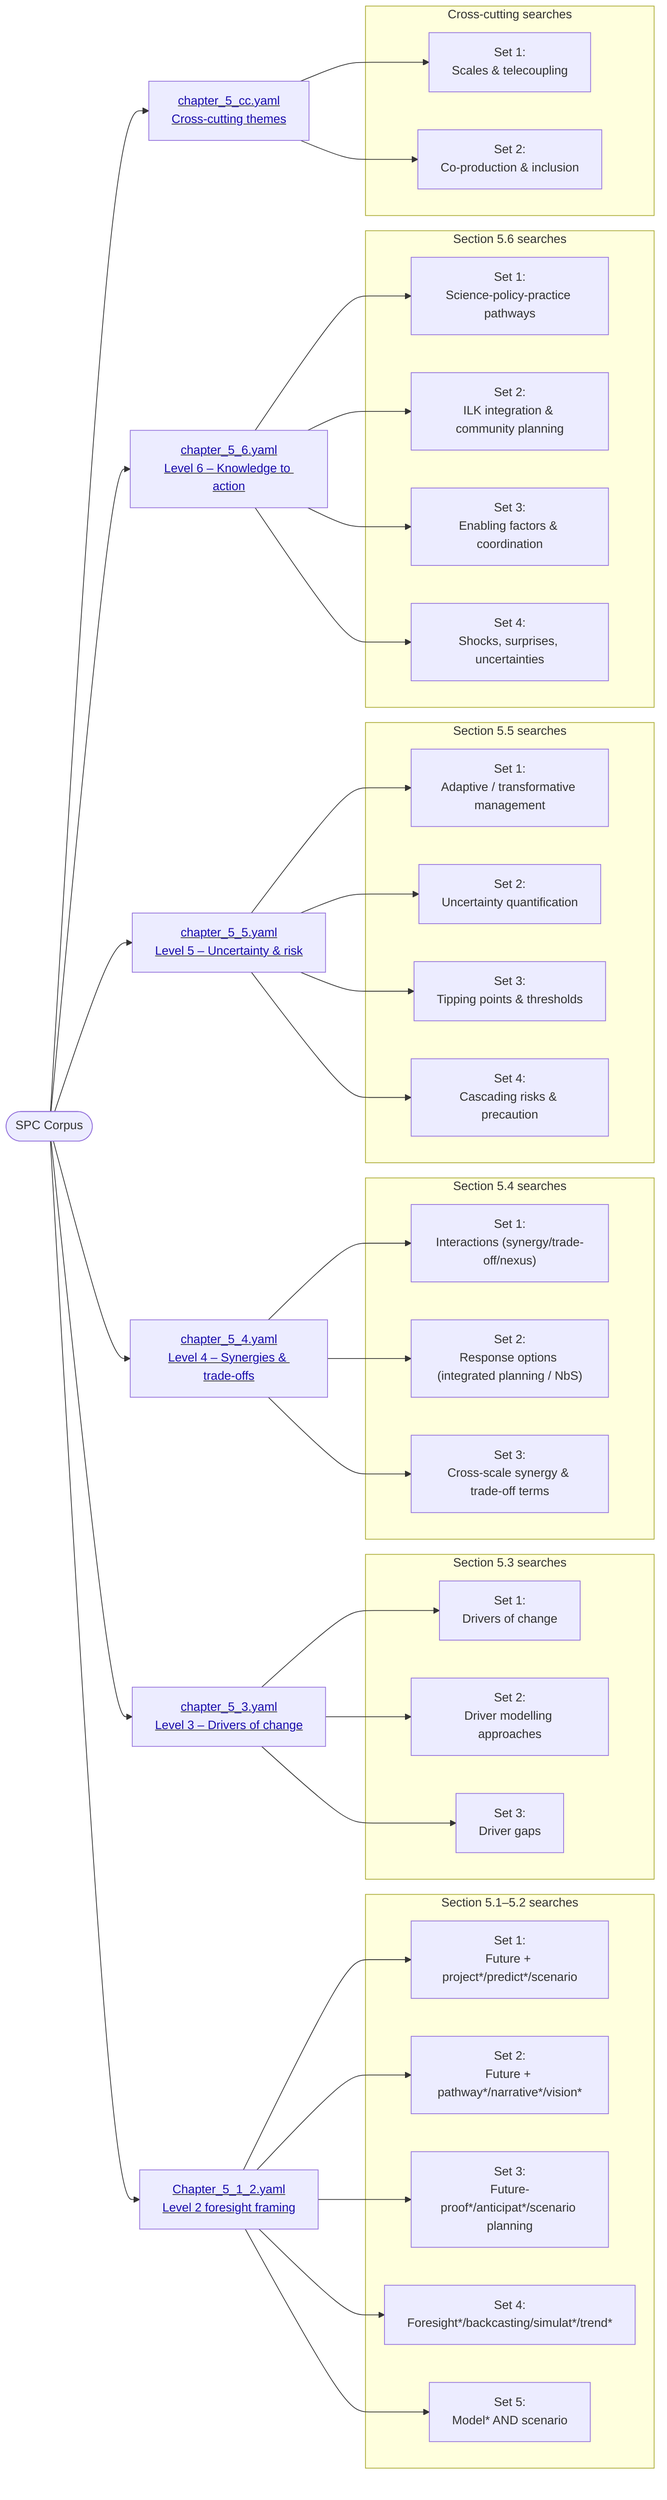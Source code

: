 %%{init: {'flowchart': {'htmlLabels': true}}}%%
flowchart LR
    Start([SPC Corpus]) --> Ch5L2["<u><span style='color:#1a0dab;'>Chapter_5_1_2.yaml<br/>Level 2 foresight framing</span></u>"]
    click Ch5L2 "./input/search_terms/Chapter_5_1_2.yaml" "Open Chapter_5_1_2.yaml"

    subgraph L2Sets["Section 5.1–5.2 searches"]
        direction TB
        C5_1["Set 1:<br/>Future + project*/predict*/scenario"]
        C5_2["Set 2:<br/>Future + pathway*/narrative*/vision*"]
        C5_3["Set 3:<br/>Future-proof*/anticipat*/scenario planning"]
        C5_4["Set 4:<br/>Foresight*/backcasting/simulat*/trend*"]
        C5_5["Set 5:<br/>Model* AND scenario"]
    end
    Ch5L2 --> C5_1
    Ch5L2 --> C5_2
    Ch5L2 --> C5_3
    Ch5L2 --> C5_4
    Ch5L2 --> C5_5

    Start --> Ch5L3["<u><span style='color:#1a0dab;'>chapter_5_3.yaml<br/>Level 3 – Drivers of change</span></u>"]
    click Ch5L3 "./input/search_terms/chapter_5_3.yaml" "Open chapter_5_3.yaml"
    subgraph L3Sets["Section 5.3 searches"]
        direction TB
        C5_3a["Set 1:<br/>Drivers of change"]
        C5_3b["Set 2:<br/>Driver modelling approaches"]
        C5_3c["Set 3:<br/>Driver gaps"]
    end
    Ch5L3 --> C5_3a
    Ch5L3 --> C5_3b
    Ch5L3 --> C5_3c

    Start --> Ch5L4["<u><span style='color:#1a0dab;'>chapter_5_4.yaml<br/>Level 4 – Synergies & trade-offs</span></u>"]
    click Ch5L4 "./input/search_terms/chapter_5_4.yaml" "Open chapter_5_4.yaml"
    subgraph L4Sets["Section 5.4 searches"]
        direction TB
        C5_4a["Set 1:<br/>Interactions (synergy/trade-off/nexus)"]
        C5_4b["Set 2:<br/>Response options (integrated planning / NbS)"]
        C5_4c["Set 3:<br/>Cross-scale synergy & trade-off terms"]
    end
    Ch5L4 --> C5_4a
    Ch5L4 --> C5_4b
    Ch5L4 --> C5_4c

    Start --> Ch5L5["<u><span style='color:#1a0dab;'>chapter_5_5.yaml<br/>Level 5 – Uncertainty & risk</span></u>"]
    click Ch5L5 "./input/search_terms/chapter_5_5.yaml" "Open chapter_5_5.yaml"
    subgraph L5Sets["Section 5.5 searches"]
        direction TB
        C5_5a["Set 1:<br/>Adaptive / transformative management"]
        C5_5b["Set 2:<br/>Uncertainty quantification"]
        C5_5c["Set 3:<br/>Tipping points & thresholds"]
        C5_5d["Set 4:<br/>Cascading risks & precaution"]
    end
    Ch5L5 --> C5_5a
    Ch5L5 --> C5_5b
    Ch5L5 --> C5_5c
    Ch5L5 --> C5_5d

    Start --> Ch5L6["<u><span style='color:#1a0dab;'>chapter_5_6.yaml<br/>Level 6 – Knowledge to action</span></u>"]
    click Ch5L6 "./input/search_terms/chapter_5_6.yaml" "Open chapter_5_6.yaml"
    subgraph L6Sets["Section 5.6 searches"]
        direction TB
        C5_6a["Set 1:<br/>Science-policy-practice pathways"]
        C5_6b["Set 2:<br/>ILK integration & community planning"]
        C5_6c["Set 3:<br/>Enabling factors & coordination"]
        C5_6d["Set 4:<br/>Shocks, surprises, uncertainties"]
    end
    Ch5L6 --> C5_6a
    Ch5L6 --> C5_6b
    Ch5L6 --> C5_6c
    Ch5L6 --> C5_6d

    Start --> Ch5CC["<u><span style='color:#1a0dab;'>chapter_5_cc.yaml<br/>Cross-cutting themes</span></u>"]
    click Ch5CC "./input/search_terms/chapter_5_cc.yaml" "Open chapter_5_cc.yaml"
    subgraph CCSets["Cross-cutting searches"]
        direction TB
        CC1["Set 1:<br/>Scales & telecoupling"]
        CC2["Set 2:<br/>Co-production & inclusion"]
    end
    Ch5CC --> CC1
    Ch5CC --> CC2